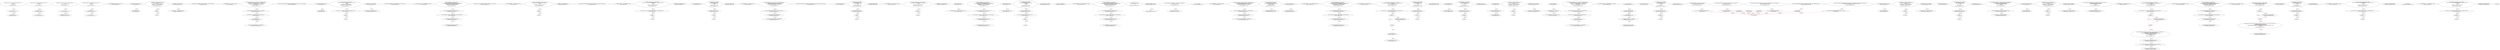 digraph  {
13 [label="2_ function add(uint a, uint b) internal pure returns (uint c) {\n        c = a + b;\n        require(c >= a);\n    }\n13-function_definition-3-6", method="add(uint a,uint b)", type_label=function_definition];
31 [label="3_ c = a + b;\n31-expression_statement-4-4", method="add(uint a,uint b)", type_label=expression_statement];
37 [label="4_ require(c >= a);\n37-expression_statement-5-5", method="add(uint a,uint b)", type_label=expression_statement];
44 [label="6_ function sub(uint a, uint b) internal pure returns (uint c) {\n        require(b <= a);\n        c = a - b;\n    }\n44-function_definition-7-10", method="sub(uint a,uint b)", type_label=function_definition];
62 [label="7_ require(b <= a);\n62-expression_statement-8-8", method="sub(uint a,uint b)", type_label=expression_statement];
69 [label="8_ c = a - b;\n69-expression_statement-9-9", method="sub(uint a,uint b)", type_label=expression_statement];
75 [label="10_ function mul(uint a, uint b) internal pure returns (uint c) {\n        c = a * b;\n        require(a == 0 || c / a == b);\n    }\n75-function_definition-11-14", method="mul(uint a,uint b)", type_label=function_definition];
93 [label="11_ c = a * b;\n93-expression_statement-12-12", method="mul(uint a,uint b)", type_label=expression_statement];
99 [label="12_ require(a == 0 || c / a == b);\n99-expression_statement-13-13", method="mul(uint a,uint b)", type_label=expression_statement];
112 [label="14_ function div(uint a, uint b) internal pure returns (uint c) {\n        require(b > 0);\n        c = a / b;\n    }\n112-function_definition-15-18", method="div(uint a,uint b)", type_label=function_definition];
130 [label="15_ require(b > 0);\n130-expression_statement-16-16", method="div(uint a,uint b)", type_label=expression_statement];
137 [label="16_ c = a / b;\n137-expression_statement-17-17", method="div(uint a,uint b)", type_label=expression_statement];
146 [label="20_ function totalSupply() public view returns (uint);\n146-function_definition-21-21", method="totalSupply()", type_label=function_definition];
154 [label="21_ address payable lastPlayer_re_ent37;\n154-new_variable-22-22", method="", type_label=new_variable];
158 [label="22_ uint jackpot_re_ent37;\n158-new_variable-23-23", method="", type_label=new_variable];
162 [label="23_ function buyTicket_re_ent37() public{\n	    if (!(lastPlayer_re_ent37.send(jackpot_re_ent37)))\n        revert();\n      lastPlayer_re_ent37 = msg.sender;\n      jackpot_re_ent37    = address(this).balance;\n    }\n162-function_definition-24-29", method="buyTicket_re_ent37()", type_label=function_definition];
166 [label="24_ if\n166-if-25-26", method="buyTicket_re_ent37()", type_label=if];
2235 [label="24_ end_if", method="buyTicket_re_ent37()", type_label=end_if];
177 [label="26_ lastPlayer_re_ent37 = msg.sender;\n177-expression_statement-27-27", method="buyTicket_re_ent37()", type_label=expression_statement];
183 [label="27_ jackpot_re_ent37    = address(this).balance;\n183-expression_statement-28-28", method="buyTicket_re_ent37()", type_label=expression_statement];
191 [label="29_ function balanceOf(address tokenOwner) public view returns (uint balance);\n191-function_definition-30-30", method="balanceOf(address tokenOwner)", type_label=function_definition];
204 [label="30_ mapping(address => uint) balances_re_ent3;\n204-new_variable-31-31", method="", type_label=new_variable];
210 [label="31_ function withdrawFunds_re_ent3 (uint256 _weiToWithdraw) public {\n        require(balances_re_ent3[msg.sender] >= _weiToWithdraw);\n	(bool success,)= msg.sender.call.value(_weiToWithdraw)(\"\");\n        require(success);   \n        balances_re_ent3[msg.sender] -= _weiToWithdraw;\n    }\n210-function_definition-32-37", method="withdrawFunds_re_ent3(uint256 _weiToWithdraw)", type_label=function_definition];
218 [label="32_ require(balances_re_ent3[msg.sender] >= _weiToWithdraw);\n218-expression_statement-33-33", method="withdrawFunds_re_ent3(uint256 _weiToWithdraw)", type_label=expression_statement];
229 [label="33_ (bool success,)= msg.sender.call.value(_weiToWithdraw)(\"\");\n229-new_variable-34-34", method="withdrawFunds_re_ent3(uint256 _weiToWithdraw)", type_label=new_variable];
249 [label="34_ require(success);\n249-expression_statement-35-35", method="withdrawFunds_re_ent3(uint256 _weiToWithdraw)", type_label=expression_statement];
254 [label="35_ balances_re_ent3[msg.sender] -= _weiToWithdraw;\n254-expression_statement-36-36", method="withdrawFunds_re_ent3(uint256 _weiToWithdraw)", type_label=expression_statement];
262 [label="37_ function allowance(address tokenOwner, address spender) public view returns (uint remaining);\n262-function_definition-38-38", method="allowance(address tokenOwner,address spender)", type_label=function_definition];
279 [label="38_ address payable lastPlayer_re_ent9;\n279-new_variable-39-39", method="", type_label=new_variable];
283 [label="39_ uint jackpot_re_ent9;\n283-new_variable-40-40", method="", type_label=new_variable];
287 [label="40_ function buyTicket_re_ent9() public{\n	    (bool success,) = lastPlayer_re_ent9.call.value(jackpot_re_ent9)(\"\");\n	    if (!success)\n	        revert();\n      lastPlayer_re_ent9 = msg.sender;\n      jackpot_re_ent9    = address(this).balance;\n    }\n287-function_definition-41-47", method="buyTicket_re_ent9()", type_label=function_definition];
291 [label="41_ (bool success,) = lastPlayer_re_ent9.call.value(jackpot_re_ent9)(\"\");\n291-new_variable-42-42", method="buyTicket_re_ent9()", type_label=new_variable];
309 [label="42_ if\n309-if-43-44", method="buyTicket_re_ent9()", type_label=if];
2378 [label="42_ end_if", method="buyTicket_re_ent9()", type_label=end_if];
314 [label="44_ lastPlayer_re_ent9 = msg.sender;\n314-expression_statement-45-45", method="buyTicket_re_ent9()", type_label=expression_statement];
320 [label="45_ jackpot_re_ent9    = address(this).balance;\n320-expression_statement-46-46", method="buyTicket_re_ent9()", type_label=expression_statement];
328 [label="47_ function transfer(address to, uint tokens) public returns (bool success);\n328-function_definition-48-48", method="transfer(address to,uint tokens)", type_label=function_definition];
344 [label="48_ mapping(address => uint) redeemableEther_re_ent25;\n344-new_variable-49-49", method="", type_label=new_variable];
350 [label="49_ function claimReward_re_ent25() public {        \n        require(redeemableEther_re_ent25[msg.sender] > 0);\n        uint transferValue_re_ent25 = redeemableEther_re_ent25[msg.sender];\n        msg.sender.transfer(transferValue_re_ent25);    \n        redeemableEther_re_ent25[msg.sender] = 0;\n    }\n350-function_definition-50-55", method="claimReward_re_ent25()", type_label=function_definition];
354 [label="50_ require(redeemableEther_re_ent25[msg.sender] > 0);\n354-expression_statement-51-51", method="claimReward_re_ent25()", type_label=expression_statement];
365 [label="51_ uint transferValue_re_ent25 = redeemableEther_re_ent25[msg.sender];\n365-new_variable-52-52", method="claimReward_re_ent25()", type_label=new_variable];
375 [label="52_ msg.sender.transfer(transferValue_re_ent25);\n375-expression_statement-53-53", method="claimReward_re_ent25()", type_label=expression_statement];
384 [label="53_ redeemableEther_re_ent25[msg.sender] = 0;\n384-expression_statement-54-54", method="claimReward_re_ent25()", type_label=expression_statement];
392 [label="55_ function approve(address spender, uint tokens) public returns (bool success);\n392-function_definition-56-56", method="approve(address spender,uint tokens)", type_label=function_definition];
408 [label="56_ mapping(address => uint) userBalance_re_ent19;\n408-new_variable-57-57", method="", type_label=new_variable];
414 [label="57_ function withdrawBalance_re_ent19() public{\n        if( ! (msg.sender.send(userBalance_re_ent19[msg.sender]) ) ){\n            revert();\n        }\n        userBalance_re_ent19[msg.sender] = 0;\n    }\n414-function_definition-58-63", method="withdrawBalance_re_ent19()", type_label=function_definition];
418 [label="58_ if\n418-if-59-61", method="withdrawBalance_re_ent19()", type_label=if];
2487 [label="58_ end_if", method="withdrawBalance_re_ent19()", type_label=end_if];
436 [label="61_ userBalance_re_ent19[msg.sender] = 0;\n436-expression_statement-62-62", method="withdrawBalance_re_ent19()", type_label=expression_statement];
444 [label="63_ function transferFrom(address from, address to, uint tokens) public returns (bool success);\n444-function_definition-64-64", method="transferFrom(address from,address to,uint tokens)", type_label=function_definition];
464 [label="64_ mapping(address => uint) userBalance_re_ent26;\n464-new_variable-65-65", method="", type_label=new_variable];
470 [label="65_ function withdrawBalance_re_ent26() public{\n        (bool success,)= msg.sender.call.value(userBalance_re_ent26[msg.sender])(\"\");\n        if( ! success ){\n            revert();\n        }\n        userBalance_re_ent26[msg.sender] = 0;\n    }\n470-function_definition-66-72", method="withdrawBalance_re_ent26()", type_label=function_definition];
474 [label="66_ (bool success,)= msg.sender.call.value(userBalance_re_ent26[msg.sender])(\"\");\n474-new_variable-67-67", method="withdrawBalance_re_ent26()", type_label=new_variable];
498 [label="67_ if\n498-if-68-70", method="withdrawBalance_re_ent26()", type_label=if];
2567 [label="67_ end_if", method="withdrawBalance_re_ent26()", type_label=end_if];
504 [label="70_ userBalance_re_ent26[msg.sender] = 0;\n504-expression_statement-71-71", method="withdrawBalance_re_ent26()", type_label=expression_statement];
512 [label="72_ bool not_called_re_ent27 = true;\n512-new_variable-73-73", method="", type_label=new_variable];
518 [label="73_ function bug_re_ent27() public{\n        require(not_called_re_ent27);\n        if( ! (msg.sender.send(1 ether) ) ){\n            revert();\n        }\n        not_called_re_ent27 = false;\n    }\n518-function_definition-74-80", method="bug_re_ent27()", type_label=function_definition];
522 [label="74_ require(not_called_re_ent27);\n522-expression_statement-75-75", method="bug_re_ent27()", type_label=expression_statement];
527 [label="75_ if\n527-if-76-78", method="bug_re_ent27()", type_label=if];
2596 [label="75_ end_if", method="bug_re_ent27()", type_label=end_if];
542 [label="78_ not_called_re_ent27 = false;\n542-expression_statement-79-79", method="bug_re_ent27()", type_label=expression_statement];
561 [label="81_ mapping(address => uint) balances_re_ent31;\n561-new_variable-82-82", method="", type_label=new_variable];
567 [label="82_ function withdrawFunds_re_ent31 (uint256 _weiToWithdraw) public {\n        require(balances_re_ent31[msg.sender] >= _weiToWithdraw);\n        require(msg.sender.send(_weiToWithdraw));   \n        balances_re_ent31[msg.sender] -= _weiToWithdraw;\n    }\n567-function_definition-83-87", method="withdrawFunds_re_ent31(uint256 _weiToWithdraw)", type_label=function_definition];
575 [label="83_ require(balances_re_ent31[msg.sender] >= _weiToWithdraw);\n575-expression_statement-84-84", method="withdrawFunds_re_ent31(uint256 _weiToWithdraw)", type_label=expression_statement];
586 [label="84_ require(msg.sender.send(_weiToWithdraw));\n586-expression_statement-85-85", method="withdrawFunds_re_ent31(uint256 _weiToWithdraw)", type_label=expression_statement];
598 [label="85_ balances_re_ent31[msg.sender] -= _weiToWithdraw;\n598-expression_statement-86-86", method="withdrawFunds_re_ent31(uint256 _weiToWithdraw)", type_label=expression_statement];
623 [label="90_ function receiveApproval(address from, uint256 tokens, address token, bytes memory data) public;\n623-function_definition-91-91", method="receiveApproval(address from,uint256 tokens,address token,bytes memory data)", type_label=function_definition];
642 [label="91_ bool not_called_re_ent20 = true;\n642-new_variable-92-92", method="", type_label=new_variable];
648 [label="92_ function bug_re_ent20() public{\n        require(not_called_re_ent20);\n        if( ! (msg.sender.send(1 ether) ) ){\n            revert();\n        }\n        not_called_re_ent20 = false;\n    }\n648-function_definition-93-99", method="bug_re_ent20()", type_label=function_definition];
652 [label="93_ require(not_called_re_ent20);\n652-expression_statement-94-94", method="bug_re_ent20()", type_label=expression_statement];
657 [label="94_ if\n657-if-95-97", method="bug_re_ent20()", type_label=if];
2726 [label="94_ end_if", method="bug_re_ent20()", type_label=end_if];
672 [label="97_ not_called_re_ent20 = false;\n672-expression_statement-98-98", method="bug_re_ent20()", type_label=expression_statement];
680 [label="101_ mapping(address => uint) userBalance_re_ent12;\n680-new_variable-102-102", method="", type_label=new_variable];
686 [label="102_ function withdrawBalance_re_ent12() public{\n        if( ! (msg.sender.send(userBalance_re_ent12[msg.sender]) ) ){\n            revert();\n        }\n        userBalance_re_ent12[msg.sender] = 0;\n    }\n686-function_definition-103-108", method="withdrawBalance_re_ent12()", type_label=function_definition];
690 [label="103_ if\n690-if-104-106", method="withdrawBalance_re_ent12()", type_label=if];
2759 [label="103_ end_if", method="withdrawBalance_re_ent12()", type_label=end_if];
708 [label="106_ userBalance_re_ent12[msg.sender] = 0;\n708-expression_statement-107-107", method="withdrawBalance_re_ent12()", type_label=expression_statement];
716 [label="108_ address public owner;\n716-new_variable-109-109", method="", type_label=new_variable];
721 [label="109_ mapping(address => uint) redeemableEther_re_ent11;\n721-new_variable-110-110", method="", type_label=new_variable];
727 [label="110_ function claimReward_re_ent11() public {        \n        require(redeemableEther_re_ent11[msg.sender] > 0);\n        uint transferValue_re_ent11 = redeemableEther_re_ent11[msg.sender];\n        msg.sender.transfer(transferValue_re_ent11);    \n        redeemableEther_re_ent11[msg.sender] = 0;\n    }\n727-function_definition-111-116", method="claimReward_re_ent11()", type_label=function_definition];
731 [label="111_ require(redeemableEther_re_ent11[msg.sender] > 0);\n731-expression_statement-112-112", method="claimReward_re_ent11()", type_label=expression_statement];
742 [label="112_ uint transferValue_re_ent11 = redeemableEther_re_ent11[msg.sender];\n742-new_variable-113-113", method="claimReward_re_ent11()", type_label=new_variable];
752 [label="113_ msg.sender.transfer(transferValue_re_ent11);\n752-expression_statement-114-114", method="claimReward_re_ent11()", type_label=expression_statement];
761 [label="114_ redeemableEther_re_ent11[msg.sender] = 0;\n761-expression_statement-115-115", method="claimReward_re_ent11()", type_label=expression_statement];
769 [label="116_ address public newOwner;\n769-new_variable-117-117", method="", type_label=new_variable];
774 [label="117_ bool not_called_re_ent13 = true;\n774-new_variable-118-118", method="", type_label=new_variable];
780 [label="118_ function bug_re_ent13() public{\n        require(not_called_re_ent13);\n        (bool success,)=msg.sender.call.value(1 ether)(\"\");\n        if( ! success ){\n            revert();\n        }\n        not_called_re_ent13 = false;\n    }\n780-function_definition-119-126", method="bug_re_ent13()", type_label=function_definition];
784 [label="119_ require(not_called_re_ent13);\n784-expression_statement-120-120", method="bug_re_ent13()", type_label=expression_statement];
789 [label="120_ (bool success,)=msg.sender.call.value(1 ether)(\"\");\n789-new_variable-121-121", method="bug_re_ent13()", type_label=new_variable];
810 [label="121_ if\n810-if-122-124", method="bug_re_ent13()", type_label=if];
2879 [label="121_ end_if", method="bug_re_ent13()", type_label=end_if];
816 [label="124_ not_called_re_ent13 = false;\n816-expression_statement-125-125", method="bug_re_ent13()", type_label=expression_statement];
833 [label="128_ owner = msg.sender;\n833-expression_statement-129-129", method="", type_label=expression_statement];
839 [label="130_ mapping(address => uint) redeemableEther_re_ent32;\n839-new_variable-131-131", method="", type_label=new_variable];
845 [label="131_ function claimReward_re_ent32() public {        \n        require(redeemableEther_re_ent32[msg.sender] > 0);\n        uint transferValue_re_ent32 = redeemableEther_re_ent32[msg.sender];\n        msg.sender.transfer(transferValue_re_ent32);    \n        redeemableEther_re_ent32[msg.sender] = 0;\n    }\n845-function_definition-132-137", method="claimReward_re_ent32()", type_label=function_definition];
849 [label="132_ require(redeemableEther_re_ent32[msg.sender] > 0);\n849-expression_statement-133-133", method="claimReward_re_ent32()", type_label=expression_statement];
860 [label="133_ uint transferValue_re_ent32 = redeemableEther_re_ent32[msg.sender];\n860-new_variable-134-134", method="claimReward_re_ent32()", type_label=new_variable];
870 [label="134_ msg.sender.transfer(transferValue_re_ent32);\n870-expression_statement-135-135", method="claimReward_re_ent32()", type_label=expression_statement];
879 [label="135_ redeemableEther_re_ent32[msg.sender] = 0;\n879-expression_statement-136-136", method="claimReward_re_ent32()", type_label=expression_statement];
887 [label="137_ modifier onlyOwner {\n        require(msg.sender == owner);\n        _;\n    }\n887-expression_statement-138-141", method="", type_label=expression_statement];
890 [label="138_ require(msg.sender == owner);\n890-expression_statement-139-139", method="", type_label=expression_statement];
899 [label="139_ _;\n899-expression_statement-140-140", method="", type_label=expression_statement];
901 [label="141_ function transferOwnership(address _newOwner) public onlyOwner {\n        newOwner = _newOwner;\n    }\n901-function_definition-142-144", method="transferOwnership(address _newOwner)", type_label=function_definition];
908 [label="141_ onlyOwner\n908-expression_statement-142-142", method="transferOwnership(address _newOwner)", type_label=expression_statement];
911 [label="142_ newOwner = _newOwner;\n911-expression_statement-143-143", method="transferOwnership(address _newOwner)", type_label=expression_statement];
915 [label="144_ mapping(address => uint) balances_re_ent38;\n915-new_variable-145-145", method="", type_label=new_variable];
921 [label="145_ function withdrawFunds_re_ent38 (uint256 _weiToWithdraw) public {\n        require(balances_re_ent38[msg.sender] >= _weiToWithdraw);\n        require(msg.sender.send(_weiToWithdraw));   \n        balances_re_ent38[msg.sender] -= _weiToWithdraw;\n    }\n921-function_definition-146-150", method="withdrawFunds_re_ent38(uint256 _weiToWithdraw)", type_label=function_definition];
929 [label="146_ require(balances_re_ent38[msg.sender] >= _weiToWithdraw);\n929-expression_statement-147-147", method="withdrawFunds_re_ent38(uint256 _weiToWithdraw)", type_label=expression_statement];
940 [label="147_ require(msg.sender.send(_weiToWithdraw));\n940-expression_statement-148-148", method="withdrawFunds_re_ent38(uint256 _weiToWithdraw)", type_label=expression_statement];
952 [label="148_ balances_re_ent38[msg.sender] -= _weiToWithdraw;\n952-expression_statement-149-149", method="withdrawFunds_re_ent38(uint256 _weiToWithdraw)", type_label=expression_statement];
960 [label="150_ function acceptOwnership() public {\n        require(msg.sender == newOwner);\n        emit OwnershipTransferred(owner, newOwner);\n        owner = newOwner;\n        newOwner = address(0);\n    }\n960-function_definition-151-156", method="acceptOwnership()", type_label=function_definition];
964 [label="151_ require(msg.sender == newOwner);\n964-expression_statement-152-152", method="acceptOwnership()", type_label=expression_statement];
979 [label="153_ owner = newOwner;\n979-expression_statement-154-154", method="acceptOwnership()", type_label=expression_statement];
983 [label="154_ newOwner = address(0);\n983-expression_statement-155-155", method="acceptOwnership()", type_label=expression_statement];
989 [label="156_ mapping(address => uint) redeemableEther_re_ent4;\n989-new_variable-157-157", method="", type_label=new_variable];
995 [label="157_ function claimReward_re_ent4() public {        \n        require(redeemableEther_re_ent4[msg.sender] > 0);\n        uint transferValue_re_ent4 = redeemableEther_re_ent4[msg.sender];\n        msg.sender.transfer(transferValue_re_ent4);    \n        redeemableEther_re_ent4[msg.sender] = 0;\n    }\n995-function_definition-158-163", method="claimReward_re_ent4()", type_label=function_definition];
999 [label="158_ require(redeemableEther_re_ent4[msg.sender] > 0);\n999-expression_statement-159-159", method="claimReward_re_ent4()", type_label=expression_statement];
1010 [label="159_ uint transferValue_re_ent4 = redeemableEther_re_ent4[msg.sender];\n1010-new_variable-160-160", method="claimReward_re_ent4()", type_label=new_variable];
1020 [label="160_ msg.sender.transfer(transferValue_re_ent4);\n1020-expression_statement-161-161", method="claimReward_re_ent4()", type_label=expression_statement];
1029 [label="161_ redeemableEther_re_ent4[msg.sender] = 0;\n1029-expression_statement-162-162", method="claimReward_re_ent4()", type_label=expression_statement];
1051 [label="166_ mapping(address => uint) balances_re_ent1;\n1051-new_variable-167-167", method="", type_label=new_variable];
1057 [label="167_ function withdraw_balances_re_ent1 () public {\n       (bool success,) =msg.sender.call.value(balances_re_ent1[msg.sender ])(\"\");\n       if (success)\n          balances_re_ent1[msg.sender] = 0;\n      }\n1057-function_definition-168-172", method="withdraw_balances_re_ent1()", type_label=function_definition];
1061 [label="168_ (bool success,) =msg.sender.call.value(balances_re_ent1[msg.sender ])(\"\");\n1061-new_variable-169-169", method="withdraw_balances_re_ent1()", type_label=new_variable];
1085 [label="169_ if\n1085-if-170-171", method="withdraw_balances_re_ent1()", type_label=if];
3154 [label="169_ end_if", method="withdraw_balances_re_ent1()", type_label=end_if];
1087 [label="170_ balances_re_ent1[msg.sender] = 0;\n1087-expression_statement-171-171", method="withdraw_balances_re_ent1()", type_label=expression_statement];
1095 [label="172_ string public symbol;\n1095-new_variable-173-173", method="", type_label=new_variable];
1100 [label="173_ bool not_called_re_ent41 = true;\n1100-new_variable-174-174", method="", type_label=new_variable];
1106 [label="174_ function bug_re_ent41() public{\n        require(not_called_re_ent41);\n        if( ! (msg.sender.send(1 ether) ) ){\n            revert();\n        }\n        not_called_re_ent41 = false;\n    }\n1106-function_definition-175-181", method="bug_re_ent41()", type_label=function_definition];
1110 [label="175_ require(not_called_re_ent41);\n1110-expression_statement-176-176", method="bug_re_ent41()", type_label=expression_statement];
1115 [label="176_ if\n1115-if-177-179", method="bug_re_ent41()", type_label=if];
3184 [label="176_ end_if", method="bug_re_ent41()", type_label=end_if];
1130 [label="179_ not_called_re_ent41 = false;\n1130-expression_statement-180-180", method="bug_re_ent41()", type_label=expression_statement];
1135 [label="181_ uint public decimals;\n1135-new_variable-182-182", method="", type_label=new_variable];
1140 [label="182_ uint256 counter_re_ent42 =0;\n1140-new_variable-183-183", method="", type_label=new_variable];
1145 [label="183_ function callme_re_ent42() public{\n        require(counter_re_ent42<=5);\n	if( ! (msg.sender.send(10 ether) ) ){\n            revert();\n        }\n        counter_re_ent42 += 1;\n    }\n1145-function_definition-184-190", method="callme_re_ent42()", type_label=function_definition];
1149 [label="184_ require(counter_re_ent42<=5);\n1149-expression_statement-185-185", method="callme_re_ent42()", type_label=expression_statement];
1156 [label="185_ if\n1156-if-186-188", method="callme_re_ent42()", type_label=if];
3225 [label="185_ end_if", method="callme_re_ent42()", type_label=end_if];
1171 [label="188_ counter_re_ent42 += 1;\n1171-expression_statement-189-189", method="callme_re_ent42()", type_label=expression_statement];
1175 [label="190_ string public  name;\n1175-new_variable-191-191", method="", type_label=new_variable];
1180 [label="191_ address payable lastPlayer_re_ent2;\n1180-new_variable-192-192", method="", type_label=new_variable];
1184 [label="192_ uint jackpot_re_ent2;\n1184-new_variable-193-193", method="", type_label=new_variable];
1188 [label="193_ function buyTicket_re_ent2() public{\n	    if (!(lastPlayer_re_ent2.send(jackpot_re_ent2)))\n        revert();\n      lastPlayer_re_ent2 = msg.sender;\n      jackpot_re_ent2    = address(this).balance;\n    }\n1188-function_definition-194-199", method="buyTicket_re_ent2()", type_label=function_definition];
1192 [label="194_ if\n1192-if-195-196", method="buyTicket_re_ent2()", type_label=if];
3261 [label="194_ end_if", method="buyTicket_re_ent2()", type_label=end_if];
1203 [label="196_ lastPlayer_re_ent2 = msg.sender;\n1203-expression_statement-197-197", method="buyTicket_re_ent2()", type_label=expression_statement];
1209 [label="197_ jackpot_re_ent2    = address(this).balance;\n1209-expression_statement-198-198", method="buyTicket_re_ent2()", type_label=expression_statement];
1217 [label="199_ uint _totalSupply;\n1217-new_variable-200-200", method="", type_label=new_variable];
1221 [label="200_ mapping(address => uint) balances;\n1221-new_variable-201-201", method="", type_label=new_variable];
1227 [label="201_ mapping(address => uint) balances_re_ent17;\n1227-new_variable-202-202", method="", type_label=new_variable];
1233 [label="202_ function withdrawFunds_re_ent17 (uint256 _weiToWithdraw) public {\n        require(balances_re_ent17[msg.sender] >= _weiToWithdraw);\n        (bool success,)=msg.sender.call.value(_weiToWithdraw)(\"\");\n        require(success);   \n        balances_re_ent17[msg.sender] -= _weiToWithdraw;\n    }\n1233-function_definition-203-208", method="withdrawFunds_re_ent17(uint256 _weiToWithdraw)", type_label=function_definition];
1241 [label="203_ require(balances_re_ent17[msg.sender] >= _weiToWithdraw);\n1241-expression_statement-204-204", method="withdrawFunds_re_ent17(uint256 _weiToWithdraw)", type_label=expression_statement];
1252 [label="204_ (bool success,)=msg.sender.call.value(_weiToWithdraw)(\"\");\n1252-new_variable-205-205", method="withdrawFunds_re_ent17(uint256 _weiToWithdraw)", type_label=new_variable];
1272 [label="205_ require(success);\n1272-expression_statement-206-206", method="withdrawFunds_re_ent17(uint256 _weiToWithdraw)", type_label=expression_statement];
1277 [label="206_ balances_re_ent17[msg.sender] -= _weiToWithdraw;\n1277-expression_statement-207-207", method="withdrawFunds_re_ent17(uint256 _weiToWithdraw)", type_label=expression_statement];
1285 [label="208_ mapping(address => mapping(address => uint)) allowed;\n1285-new_variable-209-209", method="", type_label=new_variable];
1295 [label="210_ symbol = \"FTB\";\n1295-expression_statement-211-211", method="", type_label=expression_statement];
1300 [label="211_ name = \"ForTheBlockchain\";\n1300-expression_statement-212-212", method="", type_label=expression_statement];
1305 [label="212_ decimals = 8;\n1305-expression_statement-213-213", method="", type_label=expression_statement];
1309 [label="213_ _totalSupply =100000000 * 10**(decimals);\n1309-expression_statement-214-214", method="", type_label=expression_statement];
1318 [label="214_ balances[owner] = _totalSupply;\n1318-expression_statement-215-215", method="", type_label=expression_statement];
1334 [label="217_ uint256 counter_re_ent7 =0;\n1334-new_variable-218-218", method="", type_label=new_variable];
1339 [label="218_ function callme_re_ent7() public{\n        require(counter_re_ent7<=5);\n	if( ! (msg.sender.send(10 ether) ) ){\n            revert();\n        }\n        counter_re_ent7 += 1;\n    }\n1339-function_definition-219-225", method="callme_re_ent7()", type_label=function_definition];
1343 [label="219_ require(counter_re_ent7<=5);\n1343-expression_statement-220-220", method="callme_re_ent7()", type_label=expression_statement];
1350 [label="220_ if\n1350-if-221-223", method="callme_re_ent7()", type_label=if];
3419 [label="220_ end_if", method="callme_re_ent7()", type_label=end_if];
1365 [label="223_ counter_re_ent7 += 1;\n1365-expression_statement-224-224", method="callme_re_ent7()", type_label=expression_statement];
1369 [label="225_ function totalSupply() public view returns (uint) {\n        return _totalSupply.sub(balances[address(0)]);\n    }\n1369-function_definition-226-228", method="totalSupply()", type_label=function_definition];
1378 [label="226_ return _totalSupply.sub(balances[address(0)]);\n1378-return-227-227", method="totalSupply()", type_label=return];
1389 [label="228_ address payable lastPlayer_re_ent23;\n1389-new_variable-229-229", method="", type_label=new_variable];
1393 [label="229_ uint jackpot_re_ent23;\n1393-new_variable-230-230", method="", type_label=new_variable];
1397 [label="230_ function buyTicket_re_ent23() public{\n	    if (!(lastPlayer_re_ent23.send(jackpot_re_ent23)))\n        revert();\n      lastPlayer_re_ent23 = msg.sender;\n      jackpot_re_ent23    = address(this).balance;\n    }\n1397-function_definition-231-236", method="buyTicket_re_ent23()", type_label=function_definition];
1401 [label="231_ if\n1401-if-232-233", method="buyTicket_re_ent23()", type_label=if];
3470 [label="231_ end_if", method="buyTicket_re_ent23()", type_label=end_if];
1412 [label="233_ lastPlayer_re_ent23 = msg.sender;\n1412-expression_statement-234-234", method="buyTicket_re_ent23()", type_label=expression_statement];
1418 [label="234_ jackpot_re_ent23    = address(this).balance;\n1418-expression_statement-235-235", method="buyTicket_re_ent23()", type_label=expression_statement];
1426 [label="236_ function balanceOf(address tokenOwner) public view returns (uint balance) {\n        return balances[tokenOwner];\n    }\n1426-function_definition-237-239", method="balanceOf(address tokenOwner)", type_label=function_definition];
1440 [label="237_ return balances[tokenOwner];\n1440-return-238-238", method="balanceOf(address tokenOwner)", type_label=return];
1444 [label="239_ uint256 counter_re_ent14 =0;\n1444-new_variable-240-240", method="", type_label=new_variable];
1449 [label="240_ function callme_re_ent14() public{\n        require(counter_re_ent14<=5);\n	if( ! (msg.sender.send(10 ether) ) ){\n            revert();\n        }\n        counter_re_ent14 += 1;\n    }\n1449-function_definition-241-247", method="callme_re_ent14()", type_label=function_definition];
1453 [label="241_ require(counter_re_ent14<=5);\n1453-expression_statement-242-242", method="callme_re_ent14()", type_label=expression_statement];
1460 [label="242_ if\n1460-if-243-245", method="callme_re_ent14()", type_label=if];
3529 [label="242_ end_if", method="callme_re_ent14()", type_label=end_if];
1475 [label="245_ counter_re_ent14 += 1;\n1475-expression_statement-246-246", method="callme_re_ent14()", type_label=expression_statement];
1479 [label="247_ function transfer(address to, uint tokens) public returns (bool success) {\n        balances[msg.sender] = balances[msg.sender].sub(tokens);\n        balances[to] = balances[to].add(tokens);\n        emit Transfer(msg.sender, to, tokens);\n        return true;\n    }\n1479-function_definition-248-253", method="transfer(address to,uint tokens)", type_label=function_definition];
1496 [label="248_ balances[msg.sender] = balances[msg.sender].sub(tokens);\n1496-expression_statement-249-249", method="transfer(address to,uint tokens)", type_label=expression_statement];
1513 [label="249_ balances[to] = balances[to].add(tokens);\n1513-expression_statement-250-250", method="transfer(address to,uint tokens)", type_label=expression_statement];
1536 [label="251_ return true;\n1536-return-252-252", method="transfer(address to,uint tokens)", type_label=return];
1539 [label="253_ address payable lastPlayer_re_ent30;\n1539-new_variable-254-254", method="", type_label=new_variable];
1543 [label="254_ uint jackpot_re_ent30;\n1543-new_variable-255-255", method="", type_label=new_variable];
1547 [label="255_ function buyTicket_re_ent30() public{\n	    if (!(lastPlayer_re_ent30.send(jackpot_re_ent30)))\n        revert();\n      lastPlayer_re_ent30 = msg.sender;\n      jackpot_re_ent30    = address(this).balance;\n    }\n1547-function_definition-256-261", method="buyTicket_re_ent30()", type_label=function_definition];
1551 [label="256_ if\n1551-if-257-258", method="buyTicket_re_ent30()", type_label=if];
3620 [label="256_ end_if", method="buyTicket_re_ent30()", type_label=end_if];
1562 [label="258_ lastPlayer_re_ent30 = msg.sender;\n1562-expression_statement-259-259", method="buyTicket_re_ent30()", type_label=expression_statement];
1568 [label="259_ jackpot_re_ent30    = address(this).balance;\n1568-expression_statement-260-260", method="buyTicket_re_ent30()", type_label=expression_statement];
1576 [label="261_ function approve(address spender, uint tokens) public returns (bool success) {\n        allowed[msg.sender][spender] = tokens;\n        emit Approval(msg.sender, spender, tokens);\n        return true;\n    }\n1576-function_definition-262-266", method="approve(address spender,uint tokens)", type_label=function_definition];
1593 [label="262_ allowed[msg.sender][spender] = tokens;\n1593-expression_statement-263-263", method="approve(address spender,uint tokens)", type_label=expression_statement];
1613 [label="264_ return true;\n1613-return-265-265", method="approve(address spender,uint tokens)", type_label=return];
1616 [label="266_ mapping(address => uint) balances_re_ent8;\n1616-new_variable-267-267", method="", type_label=new_variable];
1622 [label="267_ function withdraw_balances_re_ent8 () public {\n       (bool success,) = msg.sender.call.value(balances_re_ent8[msg.sender ])(\"\");\n       if (success)\n          balances_re_ent8[msg.sender] = 0;\n      }\n1622-function_definition-268-272", method="withdraw_balances_re_ent8()", type_label=function_definition];
1626 [label="268_ (bool success,) = msg.sender.call.value(balances_re_ent8[msg.sender ])(\"\");\n1626-new_variable-269-269", method="withdraw_balances_re_ent8()", type_label=new_variable];
1650 [label="269_ if\n1650-if-270-271", method="withdraw_balances_re_ent8()", type_label=if];
3719 [label="269_ end_if", method="withdraw_balances_re_ent8()", type_label=end_if];
1652 [label="270_ balances_re_ent8[msg.sender] = 0;\n1652-expression_statement-271-271", method="withdraw_balances_re_ent8()", type_label=expression_statement];
1660 [label="272_ function transferFrom(address from, address to, uint tokens) public returns (bool success) {\n        balances[from] = balances[from].sub(tokens);\n        allowed[from][msg.sender] = allowed[from][msg.sender].sub(tokens);\n        balances[to] = balances[to].add(tokens);\n        emit Transfer(from, to, tokens);\n        return true;\n    }\n1660-function_definition-273-279", method="transferFrom(address from,address to,uint tokens)", type_label=function_definition];
1681 [label="273_ balances[from] = balances[from].sub(tokens);\n1681-expression_statement-274-274", method="transferFrom(address from,address to,uint tokens)", type_label=expression_statement];
1694 [label="274_ allowed[from][msg.sender] = allowed[from][msg.sender].sub(tokens);\n1694-expression_statement-275-275", method="transferFrom(address from,address to,uint tokens)", type_label=expression_statement];
1715 [label="275_ balances[to] = balances[to].add(tokens);\n1715-expression_statement-276-276", method="transferFrom(address from,address to,uint tokens)", type_label=expression_statement];
1736 [label="277_ return true;\n1736-return-278-278", method="transferFrom(address from,address to,uint tokens)", type_label=return];
1739 [label="279_ mapping(address => uint) redeemableEther_re_ent39;\n1739-new_variable-280-280", method="", type_label=new_variable];
1745 [label="280_ function claimReward_re_ent39() public {        \n        require(redeemableEther_re_ent39[msg.sender] > 0);\n        uint transferValue_re_ent39 = redeemableEther_re_ent39[msg.sender];\n        msg.sender.transfer(transferValue_re_ent39);    \n        redeemableEther_re_ent39[msg.sender] = 0;\n    }\n1745-function_definition-281-286", method="claimReward_re_ent39()", type_label=function_definition];
1749 [label="281_ require(redeemableEther_re_ent39[msg.sender] > 0);\n1749-expression_statement-282-282", method="claimReward_re_ent39()", type_label=expression_statement];
1760 [label="282_ uint transferValue_re_ent39 = redeemableEther_re_ent39[msg.sender];\n1760-new_variable-283-283", method="claimReward_re_ent39()", type_label=new_variable];
1770 [label="283_ msg.sender.transfer(transferValue_re_ent39);\n1770-expression_statement-284-284", method="claimReward_re_ent39()", type_label=expression_statement];
1779 [label="284_ redeemableEther_re_ent39[msg.sender] = 0;\n1779-expression_statement-285-285", method="claimReward_re_ent39()", type_label=expression_statement];
1787 [label="286_ function allowance(address tokenOwner, address spender) public view returns (uint remaining) {\n        return allowed[tokenOwner][spender];\n    }\n1787-function_definition-287-289", method="allowance(address tokenOwner,address spender)", type_label=function_definition];
1805 [label="287_ return allowed[tokenOwner][spender];\n1805-return-288-288", method="allowance(address tokenOwner,address spender)", type_label=return];
1811 [label="289_ mapping(address => uint) balances_re_ent36;\n1811-new_variable-290-290", method="", type_label=new_variable];
1817 [label="290_ function withdraw_balances_re_ent36 () public {\n       if (msg.sender.send(balances_re_ent36[msg.sender ]))\n          balances_re_ent36[msg.sender] = 0;\n      }\n1817-function_definition-291-294", method="withdraw_balances_re_ent36()", type_label=function_definition];
1821 [label="291_ if\n1821-if-292-293", method="withdraw_balances_re_ent36()", type_label=if];
3890 [label="291_ end_if", method="withdraw_balances_re_ent36()", type_label=end_if];
1834 [label="292_ balances_re_ent36[msg.sender] = 0;\n1834-expression_statement-293-293", method="withdraw_balances_re_ent36()", type_label=expression_statement];
1842 [label="294_ function approveAndCall(address spender, uint tokens, bytes memory data) public returns (bool success) {\n        allowed[msg.sender][spender] = tokens;\n        emit Approval(msg.sender, spender, tokens);\n        ApproveAndCallFallBack(spender).receiveApproval(msg.sender, tokens, address(this), data);\n        return true;\n    }\n1842-function_definition-295-300", method="approveAndCall(address spender,uint tokens,bytes memory data)", type_label=function_definition];
1863 [label="295_ allowed[msg.sender][spender] = tokens;\n1863-expression_statement-296-296", method="approveAndCall(address spender,uint tokens,bytes memory data)", type_label=expression_statement];
1883 [label="297_ ApproveAndCallFallBack(spender).receiveApproval(msg.sender, tokens, address(this), data);\n1883-expression_statement-298-298", method="approveAndCall(address spender,uint tokens,bytes memory data)", type_label=expression_statement];
1903 [label="298_ return true;\n1903-return-299-299", method="approveAndCall(address spender,uint tokens,bytes memory data)", type_label=return];
1906 [label="300_ uint256 counter_re_ent35 =0;\n1906-new_variable-301-301", method="", type_label=new_variable];
1911 [label="301_ function callme_re_ent35() public{\n        require(counter_re_ent35<=5);\n	if( ! (msg.sender.send(10 ether) ) ){\n            revert();\n        }\n        counter_re_ent35 += 1;\n    }\n1911-function_definition-302-308", method="callme_re_ent35()", type_label=function_definition];
1915 [label="302_ require(counter_re_ent35<=5);\n1915-expression_statement-303-303", method="callme_re_ent35()", type_label=expression_statement];
1922 [label="303_ if\n1922-if-304-306", method="callme_re_ent35()", type_label=if];
3991 [label="303_ end_if", method="callme_re_ent35()", type_label=end_if];
1937 [label="306_ counter_re_ent35 += 1;\n1937-expression_statement-307-307", method="callme_re_ent35()", type_label=expression_statement];
1947 [label="311_ mapping(address => uint) userBalance_re_ent40;\n1947-new_variable-312-312", method="", type_label=new_variable];
1953 [label="312_ function withdrawBalance_re_ent40() public{\n        (bool success,)=msg.sender.call.value(userBalance_re_ent40[msg.sender])(\"\");\n        if( ! success ){\n            revert();\n        }\n        userBalance_re_ent40[msg.sender] = 0;\n    }\n1953-function_definition-313-319", method="withdrawBalance_re_ent40()", type_label=function_definition];
1957 [label="313_ (bool success,)=msg.sender.call.value(userBalance_re_ent40[msg.sender])(\"\");\n1957-new_variable-314-314", method="withdrawBalance_re_ent40()", type_label=new_variable];
1981 [label="314_ if\n1981-if-315-317", method="withdrawBalance_re_ent40()", type_label=if];
4050 [label="314_ end_if", method="withdrawBalance_re_ent40()", type_label=end_if];
1987 [label="317_ userBalance_re_ent40[msg.sender] = 0;\n1987-expression_statement-318-318", method="withdrawBalance_re_ent40()", type_label=expression_statement];
1995 [label="319_ function transferAnyERC20Token(address tokenAddress, uint tokens) public onlyOwner returns (bool success) {\n        return ERC20Interface(tokenAddress).transfer(owner, tokens);\n    }\n1995-function_definition-320-322", method="transferAnyERC20Token(address tokenAddress,uint tokens)", type_label=function_definition];
2006 [label="319_ onlyOwner\n2006-expression_statement-320-320", method="transferAnyERC20Token(address tokenAddress,uint tokens)", type_label=expression_statement];
2014 [label="320_ return ERC20Interface(tokenAddress).transfer(owner, tokens);\n2014-return-321-321", method="transferAnyERC20Token(address tokenAddress,uint tokens)", type_label=return];
2026 [label="322_ mapping(address => uint) userBalance_re_ent33;\n2026-new_variable-323-323", method="", type_label=new_variable];
2032 [label="323_ function withdrawBalance_re_ent33() public{\n        (bool success,)= msg.sender.call.value(userBalance_re_ent33[msg.sender])(\"\");\n        if( ! success ){\n            revert();\n        }\n        userBalance_re_ent33[msg.sender] = 0;\n    }\n2032-function_definition-324-330", method="withdrawBalance_re_ent33()", type_label=function_definition];
2036 [label="324_ (bool success,)= msg.sender.call.value(userBalance_re_ent33[msg.sender])(\"\");\n2036-new_variable-325-325", method="withdrawBalance_re_ent33()", type_label=new_variable];
2060 [label="325_ if\n2060-if-326-328", method="withdrawBalance_re_ent33()", type_label=if];
4129 [label="325_ end_if", method="withdrawBalance_re_ent33()", type_label=end_if];
2066 [label="328_ userBalance_re_ent33[msg.sender] = 0;\n2066-expression_statement-329-329", method="withdrawBalance_re_ent33()", type_label=expression_statement];
1 [label="0_ start_node", method="", type_label=start];
2 [label="0_ exit_node", method="", type_label=exit];
13 -> 31  [color=red, controlflow_type=next_line, edge_type=CFG_edge, key=0, label=next_line];
31 -> 37  [color=red, controlflow_type=next_line, edge_type=CFG_edge, key=0, label=next_line];
44 -> 62  [color=red, controlflow_type=next_line, edge_type=CFG_edge, key=0, label=next_line];
62 -> 69  [color=red, controlflow_type=next_line, edge_type=CFG_edge, key=0, label=next_line];
75 -> 93  [color=red, controlflow_type=next_line, edge_type=CFG_edge, key=0, label=next_line];
93 -> 99  [color=red, controlflow_type=next_line, edge_type=CFG_edge, key=0, label=next_line];
112 -> 130  [color=red, controlflow_type=next_line, edge_type=CFG_edge, key=0, label=next_line];
130 -> 137  [color=red, controlflow_type=next_line, edge_type=CFG_edge, key=0, label=next_line];
154 -> 158  [color=red, controlflow_type=next_line, edge_type=CFG_edge, key=0, label=next_line];
162 -> 166  [color=red, controlflow_type=next_line, edge_type=CFG_edge, key=0, label=next_line];
166 -> 2235  [color=red, controlflow_type=neg_next, edge_type=CFG_edge, key=0, label=neg_next];
177 -> 183  [color=red, controlflow_type=next_line, edge_type=CFG_edge, key=0, label=next_line];
210 -> 218  [color=red, controlflow_type=next_line, edge_type=CFG_edge, key=0, label=next_line];
218 -> 229  [color=red, controlflow_type=next_line, edge_type=CFG_edge, key=0, label=next_line];
229 -> 249  [color=red, controlflow_type=next_line, edge_type=CFG_edge, key=0, label=next_line];
249 -> 254  [color=red, controlflow_type=next_line, edge_type=CFG_edge, key=0, label=next_line];
279 -> 283  [color=red, controlflow_type=next_line, edge_type=CFG_edge, key=0, label=next_line];
287 -> 291  [color=red, controlflow_type=next_line, edge_type=CFG_edge, key=0, label=next_line];
291 -> 309  [color=red, controlflow_type=next_line, edge_type=CFG_edge, key=0, label=next_line];
309 -> 2378  [color=red, controlflow_type=neg_next, edge_type=CFG_edge, key=0, label=neg_next];
314 -> 320  [color=red, controlflow_type=next_line, edge_type=CFG_edge, key=0, label=next_line];
350 -> 354  [color=red, controlflow_type=next_line, edge_type=CFG_edge, key=0, label=next_line];
354 -> 365  [color=red, controlflow_type=next_line, edge_type=CFG_edge, key=0, label=next_line];
365 -> 375  [color=red, controlflow_type=next_line, edge_type=CFG_edge, key=0, label=next_line];
375 -> 384  [color=red, controlflow_type=next_line, edge_type=CFG_edge, key=0, label=next_line];
414 -> 418  [color=red, controlflow_type=next_line, edge_type=CFG_edge, key=0, label=next_line];
418 -> 2487  [color=red, controlflow_type=neg_next, edge_type=CFG_edge, key=0, label=neg_next];
470 -> 474  [color=red, controlflow_type=next_line, edge_type=CFG_edge, key=0, label=next_line];
474 -> 498  [color=red, controlflow_type=next_line, edge_type=CFG_edge, key=0, label=next_line];
498 -> 2567  [color=red, controlflow_type=neg_next, edge_type=CFG_edge, key=0, label=neg_next];
518 -> 522  [color=red, controlflow_type=next_line, edge_type=CFG_edge, key=0, label=next_line];
522 -> 527  [color=red, controlflow_type=next_line, edge_type=CFG_edge, key=0, label=next_line];
527 -> 2596  [color=red, controlflow_type=neg_next, edge_type=CFG_edge, key=0, label=neg_next];
567 -> 575  [color=red, controlflow_type=next_line, edge_type=CFG_edge, key=0, label=next_line];
575 -> 586  [color=red, controlflow_type=next_line, edge_type=CFG_edge, key=0, label=next_line];
586 -> 598  [color=red, controlflow_type=next_line, edge_type=CFG_edge, key=0, label=next_line];
648 -> 652  [color=red, controlflow_type=next_line, edge_type=CFG_edge, key=0, label=next_line];
652 -> 657  [color=red, controlflow_type=next_line, edge_type=CFG_edge, key=0, label=next_line];
657 -> 2726  [color=red, controlflow_type=neg_next, edge_type=CFG_edge, key=0, label=neg_next];
686 -> 690  [color=red, controlflow_type=next_line, edge_type=CFG_edge, key=0, label=next_line];
690 -> 2759  [color=red, controlflow_type=neg_next, edge_type=CFG_edge, key=0, label=neg_next];
716 -> 721  [color=red, controlflow_type=next_line, edge_type=CFG_edge, key=0, label=next_line];
727 -> 731  [color=red, controlflow_type=next_line, edge_type=CFG_edge, key=0, label=next_line];
731 -> 742  [color=red, controlflow_type=next_line, edge_type=CFG_edge, key=0, label=next_line];
742 -> 752  [color=red, controlflow_type=next_line, edge_type=CFG_edge, key=0, label=next_line];
752 -> 761  [color=red, controlflow_type=next_line, edge_type=CFG_edge, key=0, label=next_line];
769 -> 774  [color=red, controlflow_type=next_line, edge_type=CFG_edge, key=0, label=next_line];
780 -> 784  [color=red, controlflow_type=next_line, edge_type=CFG_edge, key=0, label=next_line];
784 -> 789  [color=red, controlflow_type=next_line, edge_type=CFG_edge, key=0, label=next_line];
789 -> 810  [color=red, controlflow_type=next_line, edge_type=CFG_edge, key=0, label=next_line];
810 -> 2879  [color=red, controlflow_type=neg_next, edge_type=CFG_edge, key=0, label=neg_next];
845 -> 849  [color=red, controlflow_type=next_line, edge_type=CFG_edge, key=0, label=next_line];
849 -> 860  [color=red, controlflow_type=next_line, edge_type=CFG_edge, key=0, label=next_line];
860 -> 870  [color=red, controlflow_type=next_line, edge_type=CFG_edge, key=0, label=next_line];
870 -> 879  [color=red, controlflow_type=next_line, edge_type=CFG_edge, key=0, label=next_line];
890 -> 899  [color=red, controlflow_type=next_line, edge_type=CFG_edge, key=0, label=next_line];
901 -> 911  [color=red, controlflow_type=next_line, edge_type=CFG_edge, key=0, label=next_line];
921 -> 929  [color=red, controlflow_type=next_line, edge_type=CFG_edge, key=0, label=next_line];
929 -> 940  [color=red, controlflow_type=next_line, edge_type=CFG_edge, key=0, label=next_line];
940 -> 952  [color=red, controlflow_type=next_line, edge_type=CFG_edge, key=0, label=next_line];
960 -> 964  [color=red, controlflow_type=next_line, edge_type=CFG_edge, key=0, label=next_line];
979 -> 983  [color=red, controlflow_type=next_line, edge_type=CFG_edge, key=0, label=next_line];
995 -> 999  [color=red, controlflow_type=next_line, edge_type=CFG_edge, key=0, label=next_line];
999 -> 1010  [color=red, controlflow_type=next_line, edge_type=CFG_edge, key=0, label=next_line];
1010 -> 1020  [color=red, controlflow_type=next_line, edge_type=CFG_edge, key=0, label=next_line];
1020 -> 1029  [color=red, controlflow_type=next_line, edge_type=CFG_edge, key=0, label=next_line];
1057 -> 1061  [color=red, controlflow_type=next_line, edge_type=CFG_edge, key=0, label=next_line];
1061 -> 1085  [color=red, controlflow_type=next_line, edge_type=CFG_edge, key=0, label=next_line];
1085 -> 1087  [color=red, controlflow_type=pos_next, edge_type=CFG_edge, key=0, label=pos_next];
1085 -> 3154  [color=red, controlflow_type=neg_next, edge_type=CFG_edge, key=0, label=neg_next];
3154 -> 1095  [color=red, controlflow_type=next_line, edge_type=CFG_edge, key=0, label=next_line];
1087 -> 3154  [color=red, controlflow_type=end_if, edge_type=CFG_edge, key=0, label=end_if];
1095 -> 1100  [color=red, controlflow_type=next_line, edge_type=CFG_edge, key=0, label=next_line];
1106 -> 1110  [color=red, controlflow_type=next_line, edge_type=CFG_edge, key=0, label=next_line];
1110 -> 1115  [color=red, controlflow_type=next_line, edge_type=CFG_edge, key=0, label=next_line];
1115 -> 3184  [color=red, controlflow_type=neg_next, edge_type=CFG_edge, key=0, label=neg_next];
1135 -> 1140  [color=red, controlflow_type=next_line, edge_type=CFG_edge, key=0, label=next_line];
1145 -> 1149  [color=red, controlflow_type=next_line, edge_type=CFG_edge, key=0, label=next_line];
1149 -> 1156  [color=red, controlflow_type=next_line, edge_type=CFG_edge, key=0, label=next_line];
1156 -> 3225  [color=red, controlflow_type=neg_next, edge_type=CFG_edge, key=0, label=neg_next];
1175 -> 1180  [color=red, controlflow_type=next_line, edge_type=CFG_edge, key=0, label=next_line];
1180 -> 1184  [color=red, controlflow_type=next_line, edge_type=CFG_edge, key=0, label=next_line];
1188 -> 1192  [color=red, controlflow_type=next_line, edge_type=CFG_edge, key=0, label=next_line];
1192 -> 3261  [color=red, controlflow_type=neg_next, edge_type=CFG_edge, key=0, label=neg_next];
1203 -> 1209  [color=red, controlflow_type=next_line, edge_type=CFG_edge, key=0, label=next_line];
1217 -> 1221  [color=red, controlflow_type=next_line, edge_type=CFG_edge, key=0, label=next_line];
1221 -> 1227  [color=red, controlflow_type=next_line, edge_type=CFG_edge, key=0, label=next_line];
1233 -> 1241  [color=red, controlflow_type=next_line, edge_type=CFG_edge, key=0, label=next_line];
1241 -> 1252  [color=red, controlflow_type=next_line, edge_type=CFG_edge, key=0, label=next_line];
1252 -> 1272  [color=red, controlflow_type=next_line, edge_type=CFG_edge, key=0, label=next_line];
1272 -> 1277  [color=red, controlflow_type=next_line, edge_type=CFG_edge, key=0, label=next_line];
1295 -> 1300  [color=red, controlflow_type=next_line, edge_type=CFG_edge, key=0, label=next_line];
1300 -> 1305  [color=red, controlflow_type=next_line, edge_type=CFG_edge, key=0, label=next_line];
1305 -> 1309  [color=red, controlflow_type=next_line, edge_type=CFG_edge, key=0, label=next_line];
1309 -> 1318  [color=red, controlflow_type=next_line, edge_type=CFG_edge, key=0, label=next_line];
1339 -> 1343  [color=red, controlflow_type=next_line, edge_type=CFG_edge, key=0, label=next_line];
1343 -> 1350  [color=red, controlflow_type=next_line, edge_type=CFG_edge, key=0, label=next_line];
1350 -> 3419  [color=red, controlflow_type=neg_next, edge_type=CFG_edge, key=0, label=neg_next];
1369 -> 1378  [color=red, controlflow_type=next_line, edge_type=CFG_edge, key=0, label=next_line];
1378 -> 2  [color=red, controlflow_type=return_exit, edge_type=CFG_edge, key=0, label=return_exit];
1389 -> 1393  [color=red, controlflow_type=next_line, edge_type=CFG_edge, key=0, label=next_line];
1397 -> 1401  [color=red, controlflow_type=next_line, edge_type=CFG_edge, key=0, label=next_line];
1401 -> 3470  [color=red, controlflow_type=neg_next, edge_type=CFG_edge, key=0, label=neg_next];
1412 -> 1418  [color=red, controlflow_type=next_line, edge_type=CFG_edge, key=0, label=next_line];
1426 -> 1440  [color=red, controlflow_type=next_line, edge_type=CFG_edge, key=0, label=next_line];
1440 -> 2  [color=red, controlflow_type=return_exit, edge_type=CFG_edge, key=0, label=return_exit];
1449 -> 1453  [color=red, controlflow_type=next_line, edge_type=CFG_edge, key=0, label=next_line];
1453 -> 1460  [color=red, controlflow_type=next_line, edge_type=CFG_edge, key=0, label=next_line];
1460 -> 3529  [color=red, controlflow_type=neg_next, edge_type=CFG_edge, key=0, label=neg_next];
1479 -> 1496  [color=red, controlflow_type=next_line, edge_type=CFG_edge, key=0, label=next_line];
1496 -> 1513  [color=red, controlflow_type=next_line, edge_type=CFG_edge, key=0, label=next_line];
1536 -> 2  [color=red, controlflow_type=return_exit, edge_type=CFG_edge, key=0, label=return_exit];
1539 -> 1543  [color=red, controlflow_type=next_line, edge_type=CFG_edge, key=0, label=next_line];
1547 -> 1551  [color=red, controlflow_type=next_line, edge_type=CFG_edge, key=0, label=next_line];
1551 -> 3620  [color=red, controlflow_type=neg_next, edge_type=CFG_edge, key=0, label=neg_next];
1562 -> 1568  [color=red, controlflow_type=next_line, edge_type=CFG_edge, key=0, label=next_line];
1576 -> 1593  [color=red, controlflow_type=next_line, edge_type=CFG_edge, key=0, label=next_line];
1613 -> 2  [color=red, controlflow_type=return_exit, edge_type=CFG_edge, key=0, label=return_exit];
1622 -> 1626  [color=red, controlflow_type=next_line, edge_type=CFG_edge, key=0, label=next_line];
1626 -> 1650  [color=red, controlflow_type=next_line, edge_type=CFG_edge, key=0, label=next_line];
1650 -> 1652  [color=red, controlflow_type=pos_next, edge_type=CFG_edge, key=0, label=pos_next];
1650 -> 3719  [color=red, controlflow_type=neg_next, edge_type=CFG_edge, key=0, label=neg_next];
3719 -> 1660  [color=red, controlflow_type=next_line, edge_type=CFG_edge, key=0, label=next_line];
1652 -> 3719  [color=red, controlflow_type=end_if, edge_type=CFG_edge, key=0, label=end_if];
1660 -> 1681  [color=red, controlflow_type=next_line, edge_type=CFG_edge, key=0, label=next_line];
1681 -> 1694  [color=red, controlflow_type=next_line, edge_type=CFG_edge, key=0, label=next_line];
1694 -> 1715  [color=red, controlflow_type=next_line, edge_type=CFG_edge, key=0, label=next_line];
1736 -> 2  [color=red, controlflow_type=return_exit, edge_type=CFG_edge, key=0, label=return_exit];
1745 -> 1749  [color=red, controlflow_type=next_line, edge_type=CFG_edge, key=0, label=next_line];
1749 -> 1760  [color=red, controlflow_type=next_line, edge_type=CFG_edge, key=0, label=next_line];
1760 -> 1770  [color=red, controlflow_type=next_line, edge_type=CFG_edge, key=0, label=next_line];
1770 -> 1779  [color=red, controlflow_type=next_line, edge_type=CFG_edge, key=0, label=next_line];
1787 -> 1805  [color=red, controlflow_type=next_line, edge_type=CFG_edge, key=0, label=next_line];
1805 -> 2  [color=red, controlflow_type=return_exit, edge_type=CFG_edge, key=0, label=return_exit];
1817 -> 1821  [color=red, controlflow_type=next_line, edge_type=CFG_edge, key=0, label=next_line];
1821 -> 1834  [color=red, controlflow_type=pos_next, edge_type=CFG_edge, key=0, label=pos_next];
1821 -> 3890  [color=red, controlflow_type=neg_next, edge_type=CFG_edge, key=0, label=neg_next];
3890 -> 1842  [color=red, controlflow_type=next_line, edge_type=CFG_edge, key=0, label=next_line];
1834 -> 3890  [color=red, controlflow_type=end_if, edge_type=CFG_edge, key=0, label=end_if];
1842 -> 1863  [color=red, controlflow_type=next_line, edge_type=CFG_edge, key=0, label=next_line];
1883 -> 1903  [color=red, controlflow_type=next_line, edge_type=CFG_edge, key=0, label=next_line];
1903 -> 2  [color=red, controlflow_type=return_exit, edge_type=CFG_edge, key=0, label=return_exit];
1911 -> 1915  [color=red, controlflow_type=next_line, edge_type=CFG_edge, key=0, label=next_line];
1915 -> 1922  [color=red, controlflow_type=next_line, edge_type=CFG_edge, key=0, label=next_line];
1922 -> 3991  [color=red, controlflow_type=neg_next, edge_type=CFG_edge, key=0, label=neg_next];
1953 -> 1957  [color=red, controlflow_type=next_line, edge_type=CFG_edge, key=0, label=next_line];
1957 -> 1981  [color=red, controlflow_type=next_line, edge_type=CFG_edge, key=0, label=next_line];
1981 -> 4050  [color=red, controlflow_type=neg_next, edge_type=CFG_edge, key=0, label=neg_next];
1995 -> 2014  [color=red, controlflow_type=next_line, edge_type=CFG_edge, key=0, label=next_line];
2014 -> 2  [color=red, controlflow_type=return_exit, edge_type=CFG_edge, key=0, label=return_exit];
2032 -> 2036  [color=red, controlflow_type=next_line, edge_type=CFG_edge, key=0, label=next_line];
2036 -> 2060  [color=red, controlflow_type=next_line, edge_type=CFG_edge, key=0, label=next_line];
2060 -> 4129  [color=red, controlflow_type=neg_next, edge_type=CFG_edge, key=0, label=neg_next];
}
